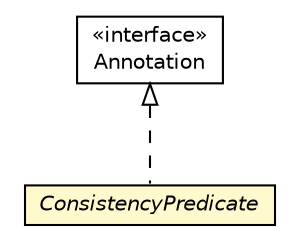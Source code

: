 #!/usr/local/bin/dot
#
# Class diagram 
# Generated by UMLGraph version 5.1 (http://www.umlgraph.org/)
#

digraph G {
	edge [fontname="Helvetica",fontsize=10,labelfontname="Helvetica",labelfontsize=10];
	node [fontname="Helvetica",fontsize=10,shape=plaintext];
	nodesep=0.25;
	ranksep=0.5;
	// pt.ist.fenixframework.consistencyPredicates.ConsistencyPredicate
	c89500 [label=<<table title="pt.ist.fenixframework.consistencyPredicates.ConsistencyPredicate" border="0" cellborder="1" cellspacing="0" cellpadding="2" port="p" bgcolor="lemonChiffon" href="./ConsistencyPredicate.html">
		<tr><td><table border="0" cellspacing="0" cellpadding="1">
<tr><td align="center" balign="center"><font face="Helvetica-Oblique"> ConsistencyPredicate </font></td></tr>
		</table></td></tr>
		</table>>, fontname="Helvetica", fontcolor="black", fontsize=10.0];
	//pt.ist.fenixframework.consistencyPredicates.ConsistencyPredicate implements java.lang.annotation.Annotation
	c89664:p -> c89500:p [dir=back,arrowtail=empty,style=dashed];
	// java.lang.annotation.Annotation
	c89664 [label=<<table title="java.lang.annotation.Annotation" border="0" cellborder="1" cellspacing="0" cellpadding="2" port="p" href="http://java.sun.com/j2se/1.4.2/docs/api/java/lang/annotation/Annotation.html">
		<tr><td><table border="0" cellspacing="0" cellpadding="1">
<tr><td align="center" balign="center"> &#171;interface&#187; </td></tr>
<tr><td align="center" balign="center"> Annotation </td></tr>
		</table></td></tr>
		</table>>, fontname="Helvetica", fontcolor="black", fontsize=10.0];
}

